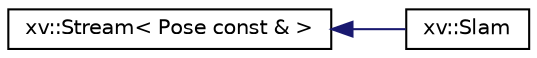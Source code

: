 digraph "Graphical Class Hierarchy"
{
 // LATEX_PDF_SIZE
  edge [fontname="Helvetica",fontsize="10",labelfontname="Helvetica",labelfontsize="10"];
  node [fontname="Helvetica",fontsize="10",shape=record];
  rankdir="LR";
  Node0 [label="xv::Stream\< Pose const & \>",height=0.2,width=0.4,color="black", fillcolor="white", style="filled",URL="$classxv_1_1Stream.html",tooltip=" "];
  Node0 -> Node1 [dir="back",color="midnightblue",fontsize="10",style="solid",fontname="Helvetica"];
  Node1 [label="xv::Slam",height=0.2,width=0.4,color="black", fillcolor="white", style="filled",URL="$classxv_1_1Slam.html",tooltip="The class to represent the component doing the 6dof tracking with SLAM algorithm on host."];
}
